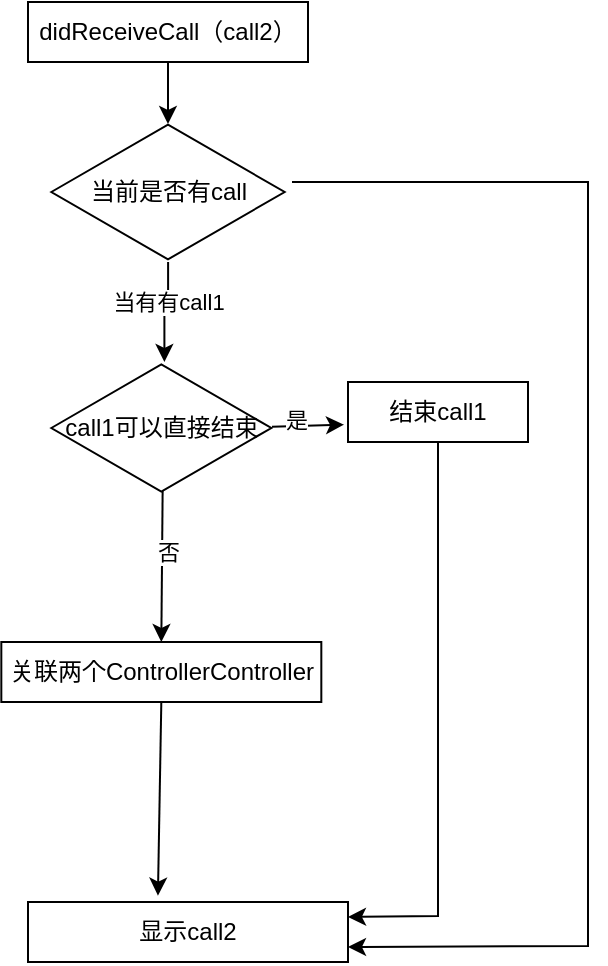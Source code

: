 <mxfile version="16.2.1" type="github">
  <diagram id="OsOptn1CzUSsEFbb-gN_" name="第 1 页">
    <mxGraphModel dx="1395" dy="722" grid="1" gridSize="10" guides="1" tooltips="1" connect="1" arrows="1" fold="1" page="1" pageScale="1" pageWidth="827" pageHeight="1169" math="0" shadow="0">
      <root>
        <mxCell id="0" />
        <mxCell id="1" parent="0" />
        <mxCell id="yytsNh5l904u42-Xs_2a-2" style="edgeStyle=orthogonalEdgeStyle;rounded=0;orthogonalLoop=1;jettySize=auto;html=1;exitX=0.5;exitY=1;exitDx=0;exitDy=0;entryX=0.5;entryY=0.014;entryDx=0;entryDy=0;entryPerimeter=0;" parent="1" source="yytsNh5l904u42-Xs_2a-1" edge="1" target="WMxrbahEFDX2T2WnkjIR-1">
          <mxGeometry relative="1" as="geometry">
            <mxPoint x="370" y="110" as="targetPoint" />
          </mxGeometry>
        </mxCell>
        <mxCell id="yytsNh5l904u42-Xs_2a-1" value="didReceiveCall（call2）" style="rounded=0;whiteSpace=wrap;html=1;" parent="1" vertex="1">
          <mxGeometry x="300" y="30" width="140" height="30" as="geometry" />
        </mxCell>
        <mxCell id="WMxrbahEFDX2T2WnkjIR-3" style="edgeStyle=orthogonalEdgeStyle;rounded=0;orthogonalLoop=1;jettySize=auto;html=1;entryX=0.514;entryY=0;entryDx=0;entryDy=0;entryPerimeter=0;" edge="1" parent="1" source="WMxrbahEFDX2T2WnkjIR-1" target="WMxrbahEFDX2T2WnkjIR-5">
          <mxGeometry relative="1" as="geometry" />
        </mxCell>
        <mxCell id="WMxrbahEFDX2T2WnkjIR-4" value="当有有call1" style="edgeLabel;html=1;align=center;verticalAlign=middle;resizable=0;points=[];" vertex="1" connectable="0" parent="WMxrbahEFDX2T2WnkjIR-3">
          <mxGeometry x="-0.252" relative="1" as="geometry">
            <mxPoint as="offset" />
          </mxGeometry>
        </mxCell>
        <mxCell id="WMxrbahEFDX2T2WnkjIR-1" value="当前是否有call" style="html=1;whiteSpace=wrap;aspect=fixed;shape=isoRectangle;" vertex="1" parent="1">
          <mxGeometry x="311.66" y="90" width="116.67" height="70" as="geometry" />
        </mxCell>
        <mxCell id="WMxrbahEFDX2T2WnkjIR-2" value="关联两个ControllerController" style="rounded=0;whiteSpace=wrap;html=1;" vertex="1" parent="1">
          <mxGeometry x="286.66" y="350" width="160" height="30" as="geometry" />
        </mxCell>
        <mxCell id="WMxrbahEFDX2T2WnkjIR-5" value="call1可以直接结束" style="html=1;whiteSpace=wrap;aspect=fixed;shape=isoRectangle;" vertex="1" parent="1">
          <mxGeometry x="311.66" y="210" width="110" height="66" as="geometry" />
        </mxCell>
        <mxCell id="WMxrbahEFDX2T2WnkjIR-7" value="结束call1" style="rounded=0;whiteSpace=wrap;html=1;" vertex="1" parent="1">
          <mxGeometry x="460" y="220" width="90" height="30" as="geometry" />
        </mxCell>
        <mxCell id="WMxrbahEFDX2T2WnkjIR-9" value="" style="endArrow=classic;html=1;rounded=0;exitX=1.003;exitY=0.49;exitDx=0;exitDy=0;exitPerimeter=0;entryX=-0.022;entryY=0.711;entryDx=0;entryDy=0;entryPerimeter=0;" edge="1" parent="1" source="WMxrbahEFDX2T2WnkjIR-5" target="WMxrbahEFDX2T2WnkjIR-7">
          <mxGeometry width="50" height="50" relative="1" as="geometry">
            <mxPoint x="430" y="250" as="sourcePoint" />
            <mxPoint x="480" y="200" as="targetPoint" />
          </mxGeometry>
        </mxCell>
        <mxCell id="WMxrbahEFDX2T2WnkjIR-16" value="是" style="edgeLabel;html=1;align=center;verticalAlign=middle;resizable=0;points=[];" vertex="1" connectable="0" parent="WMxrbahEFDX2T2WnkjIR-9">
          <mxGeometry x="-0.371" y="3" relative="1" as="geometry">
            <mxPoint as="offset" />
          </mxGeometry>
        </mxCell>
        <mxCell id="WMxrbahEFDX2T2WnkjIR-10" value="显示call2" style="rounded=0;whiteSpace=wrap;html=1;" vertex="1" parent="1">
          <mxGeometry x="300" y="480" width="160" height="30" as="geometry" />
        </mxCell>
        <mxCell id="WMxrbahEFDX2T2WnkjIR-11" value="" style="endArrow=classic;html=1;rounded=0;exitX=0.506;exitY=0.977;exitDx=0;exitDy=0;exitPerimeter=0;entryX=0.5;entryY=0;entryDx=0;entryDy=0;" edge="1" parent="1" source="WMxrbahEFDX2T2WnkjIR-5" target="WMxrbahEFDX2T2WnkjIR-2">
          <mxGeometry width="50" height="50" relative="1" as="geometry">
            <mxPoint x="431.99" y="252.34" as="sourcePoint" />
            <mxPoint x="468.02" y="251.33" as="targetPoint" />
          </mxGeometry>
        </mxCell>
        <mxCell id="WMxrbahEFDX2T2WnkjIR-17" value="否" style="edgeLabel;html=1;align=center;verticalAlign=middle;resizable=0;points=[];" vertex="1" connectable="0" parent="WMxrbahEFDX2T2WnkjIR-11">
          <mxGeometry x="-0.191" y="3" relative="1" as="geometry">
            <mxPoint as="offset" />
          </mxGeometry>
        </mxCell>
        <mxCell id="WMxrbahEFDX2T2WnkjIR-12" value="" style="endArrow=classic;html=1;rounded=0;exitX=0.5;exitY=1;exitDx=0;exitDy=0;entryX=0.406;entryY=-0.106;entryDx=0;entryDy=0;entryPerimeter=0;" edge="1" parent="1" source="WMxrbahEFDX2T2WnkjIR-2" target="WMxrbahEFDX2T2WnkjIR-10">
          <mxGeometry width="50" height="50" relative="1" as="geometry">
            <mxPoint x="441.99" y="262.34" as="sourcePoint" />
            <mxPoint x="478.02" y="261.33" as="targetPoint" />
          </mxGeometry>
        </mxCell>
        <mxCell id="WMxrbahEFDX2T2WnkjIR-13" value="" style="endArrow=classic;html=1;rounded=0;entryX=1;entryY=0.25;entryDx=0;entryDy=0;exitX=0.5;exitY=1;exitDx=0;exitDy=0;" edge="1" parent="1" source="WMxrbahEFDX2T2WnkjIR-7" target="WMxrbahEFDX2T2WnkjIR-10">
          <mxGeometry width="50" height="50" relative="1" as="geometry">
            <mxPoint x="500" y="260" as="sourcePoint" />
            <mxPoint x="488.02" y="271.33" as="targetPoint" />
            <Array as="points">
              <mxPoint x="505" y="487" />
            </Array>
          </mxGeometry>
        </mxCell>
        <mxCell id="WMxrbahEFDX2T2WnkjIR-15" value="" style="endArrow=classic;html=1;rounded=0;entryX=1;entryY=0.75;entryDx=0;entryDy=0;" edge="1" parent="1" target="WMxrbahEFDX2T2WnkjIR-10">
          <mxGeometry width="50" height="50" relative="1" as="geometry">
            <mxPoint x="432" y="120" as="sourcePoint" />
            <mxPoint x="468.02" y="251.33" as="targetPoint" />
            <Array as="points">
              <mxPoint x="580" y="120" />
              <mxPoint x="580" y="502" />
            </Array>
          </mxGeometry>
        </mxCell>
      </root>
    </mxGraphModel>
  </diagram>
</mxfile>
